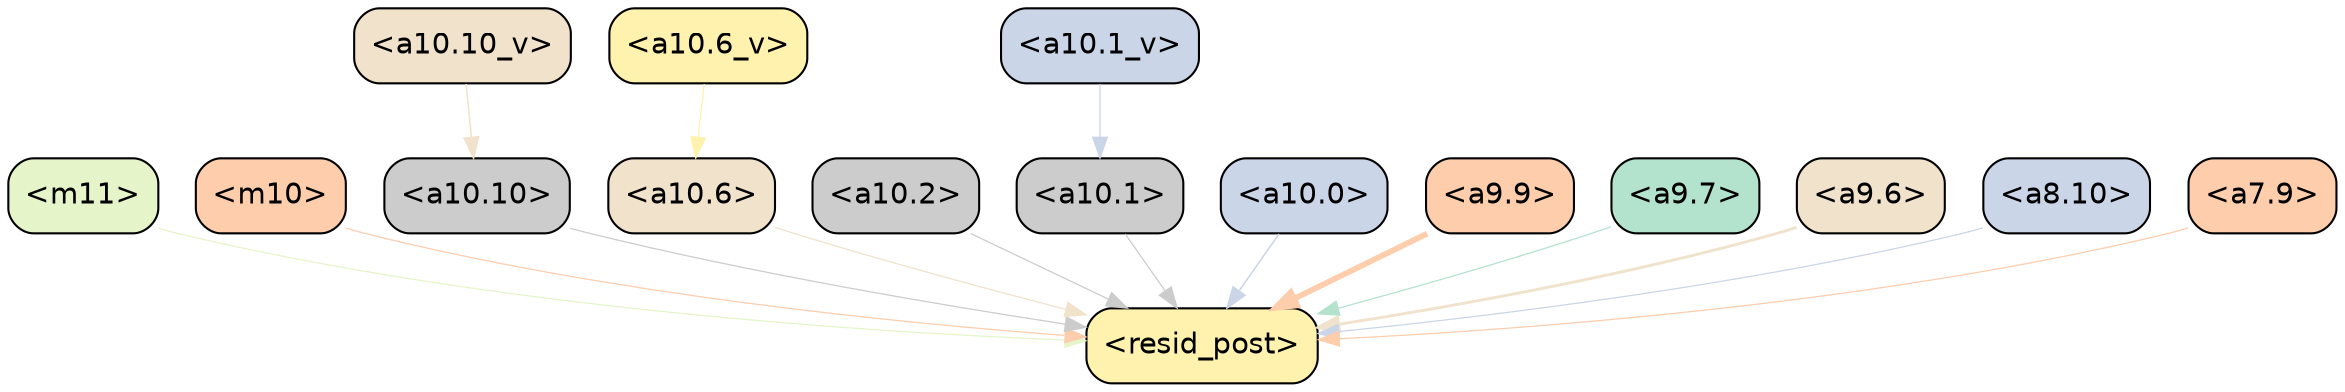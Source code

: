 strict digraph "" {
	graph [bgcolor=transparent,
		layout=dot,
		overlap=false,
		splines=true
	];
	"<m11>"	[color=black,
		fillcolor="#e6f5c9",
		fontname=Helvetica,
		shape=box,
		style="filled, rounded"];
	"<resid_post>"	[color=black,
		fillcolor="#fff2ae",
		fontname=Helvetica,
		shape=box,
		style="filled, rounded"];
	"<m11>" -> "<resid_post>"	[color="#e6f5c9",
		penwidth=0.6];
	"<m10>"	[color=black,
		fillcolor="#fdcdac",
		fontname=Helvetica,
		shape=box,
		style="filled, rounded"];
	"<m10>" -> "<resid_post>"	[color="#fdcdac",
		penwidth=0.6];
	"<a10.10>"	[color=black,
		fillcolor="#cccccc",
		fontname=Helvetica,
		shape=box,
		style="filled, rounded"];
	"<a10.10>" -> "<resid_post>"	[color="#cccccc",
		penwidth=0.6];
	"<a10.6>"	[color=black,
		fillcolor="#f1e2cc",
		fontname=Helvetica,
		shape=box,
		style="filled, rounded"];
	"<a10.6>" -> "<resid_post>"	[color="#f1e2cc",
		penwidth=0.6];
	"<a10.2>"	[color=black,
		fillcolor="#cccccc",
		fontname=Helvetica,
		shape=box,
		style="filled, rounded"];
	"<a10.2>" -> "<resid_post>"	[color="#cccccc",
		penwidth=0.6];
	"<a10.1>"	[color=black,
		fillcolor="#cccccc",
		fontname=Helvetica,
		shape=box,
		style="filled, rounded"];
	"<a10.1>" -> "<resid_post>"	[color="#cccccc",
		penwidth=0.6];
	"<a10.0>"	[color=black,
		fillcolor="#cbd5e8",
		fontname=Helvetica,
		shape=box,
		style="filled, rounded"];
	"<a10.0>" -> "<resid_post>"	[color="#cbd5e8",
		penwidth=0.7362499237060547];
	"<a9.9>"	[color=black,
		fillcolor="#fdcdac",
		fontname=Helvetica,
		shape=box,
		style="filled, rounded"];
	"<a9.9>" -> "<resid_post>"	[color="#fdcdac",
		penwidth=2.76039457321167];
	"<a9.7>"	[color=black,
		fillcolor="#b3e2cd",
		fontname=Helvetica,
		shape=box,
		style="filled, rounded"];
	"<a9.7>" -> "<resid_post>"	[color="#b3e2cd",
		penwidth=0.6];
	"<a9.6>"	[color=black,
		fillcolor="#f1e2cc",
		fontname=Helvetica,
		shape=box,
		style="filled, rounded"];
	"<a9.6>" -> "<resid_post>"	[color="#f1e2cc",
		penwidth=1.3750720024108887];
	"<a8.10>"	[color=black,
		fillcolor="#cbd5e8",
		fontname=Helvetica,
		shape=box,
		style="filled, rounded"];
	"<a8.10>" -> "<resid_post>"	[color="#cbd5e8",
		penwidth=0.6];
	"<a7.9>"	[color=black,
		fillcolor="#fdcdac",
		fontname=Helvetica,
		shape=box,
		style="filled, rounded"];
	"<a7.9>" -> "<resid_post>"	[color="#fdcdac",
		penwidth=0.6];
	"<a10.10_v>"	[color=black,
		fillcolor="#f1e2cc",
		fontname=Helvetica,
		shape=box,
		style="filled, rounded"];
	"<a10.10_v>" -> "<a10.10>"	[color="#f1e2cc",
		penwidth=0.719883918762207];
	"<a10.6_v>"	[color=black,
		fillcolor="#fff2ae",
		fontname=Helvetica,
		shape=box,
		style="filled, rounded"];
	"<a10.6_v>" -> "<a10.6>"	[color="#fff2ae",
		penwidth=0.6];
	"<a10.1_v>"	[color=black,
		fillcolor="#cbd5e8",
		fontname=Helvetica,
		shape=box,
		style="filled, rounded"];
	"<a10.1_v>" -> "<a10.1>"	[color="#cbd5e8",
		penwidth=0.6];
}
